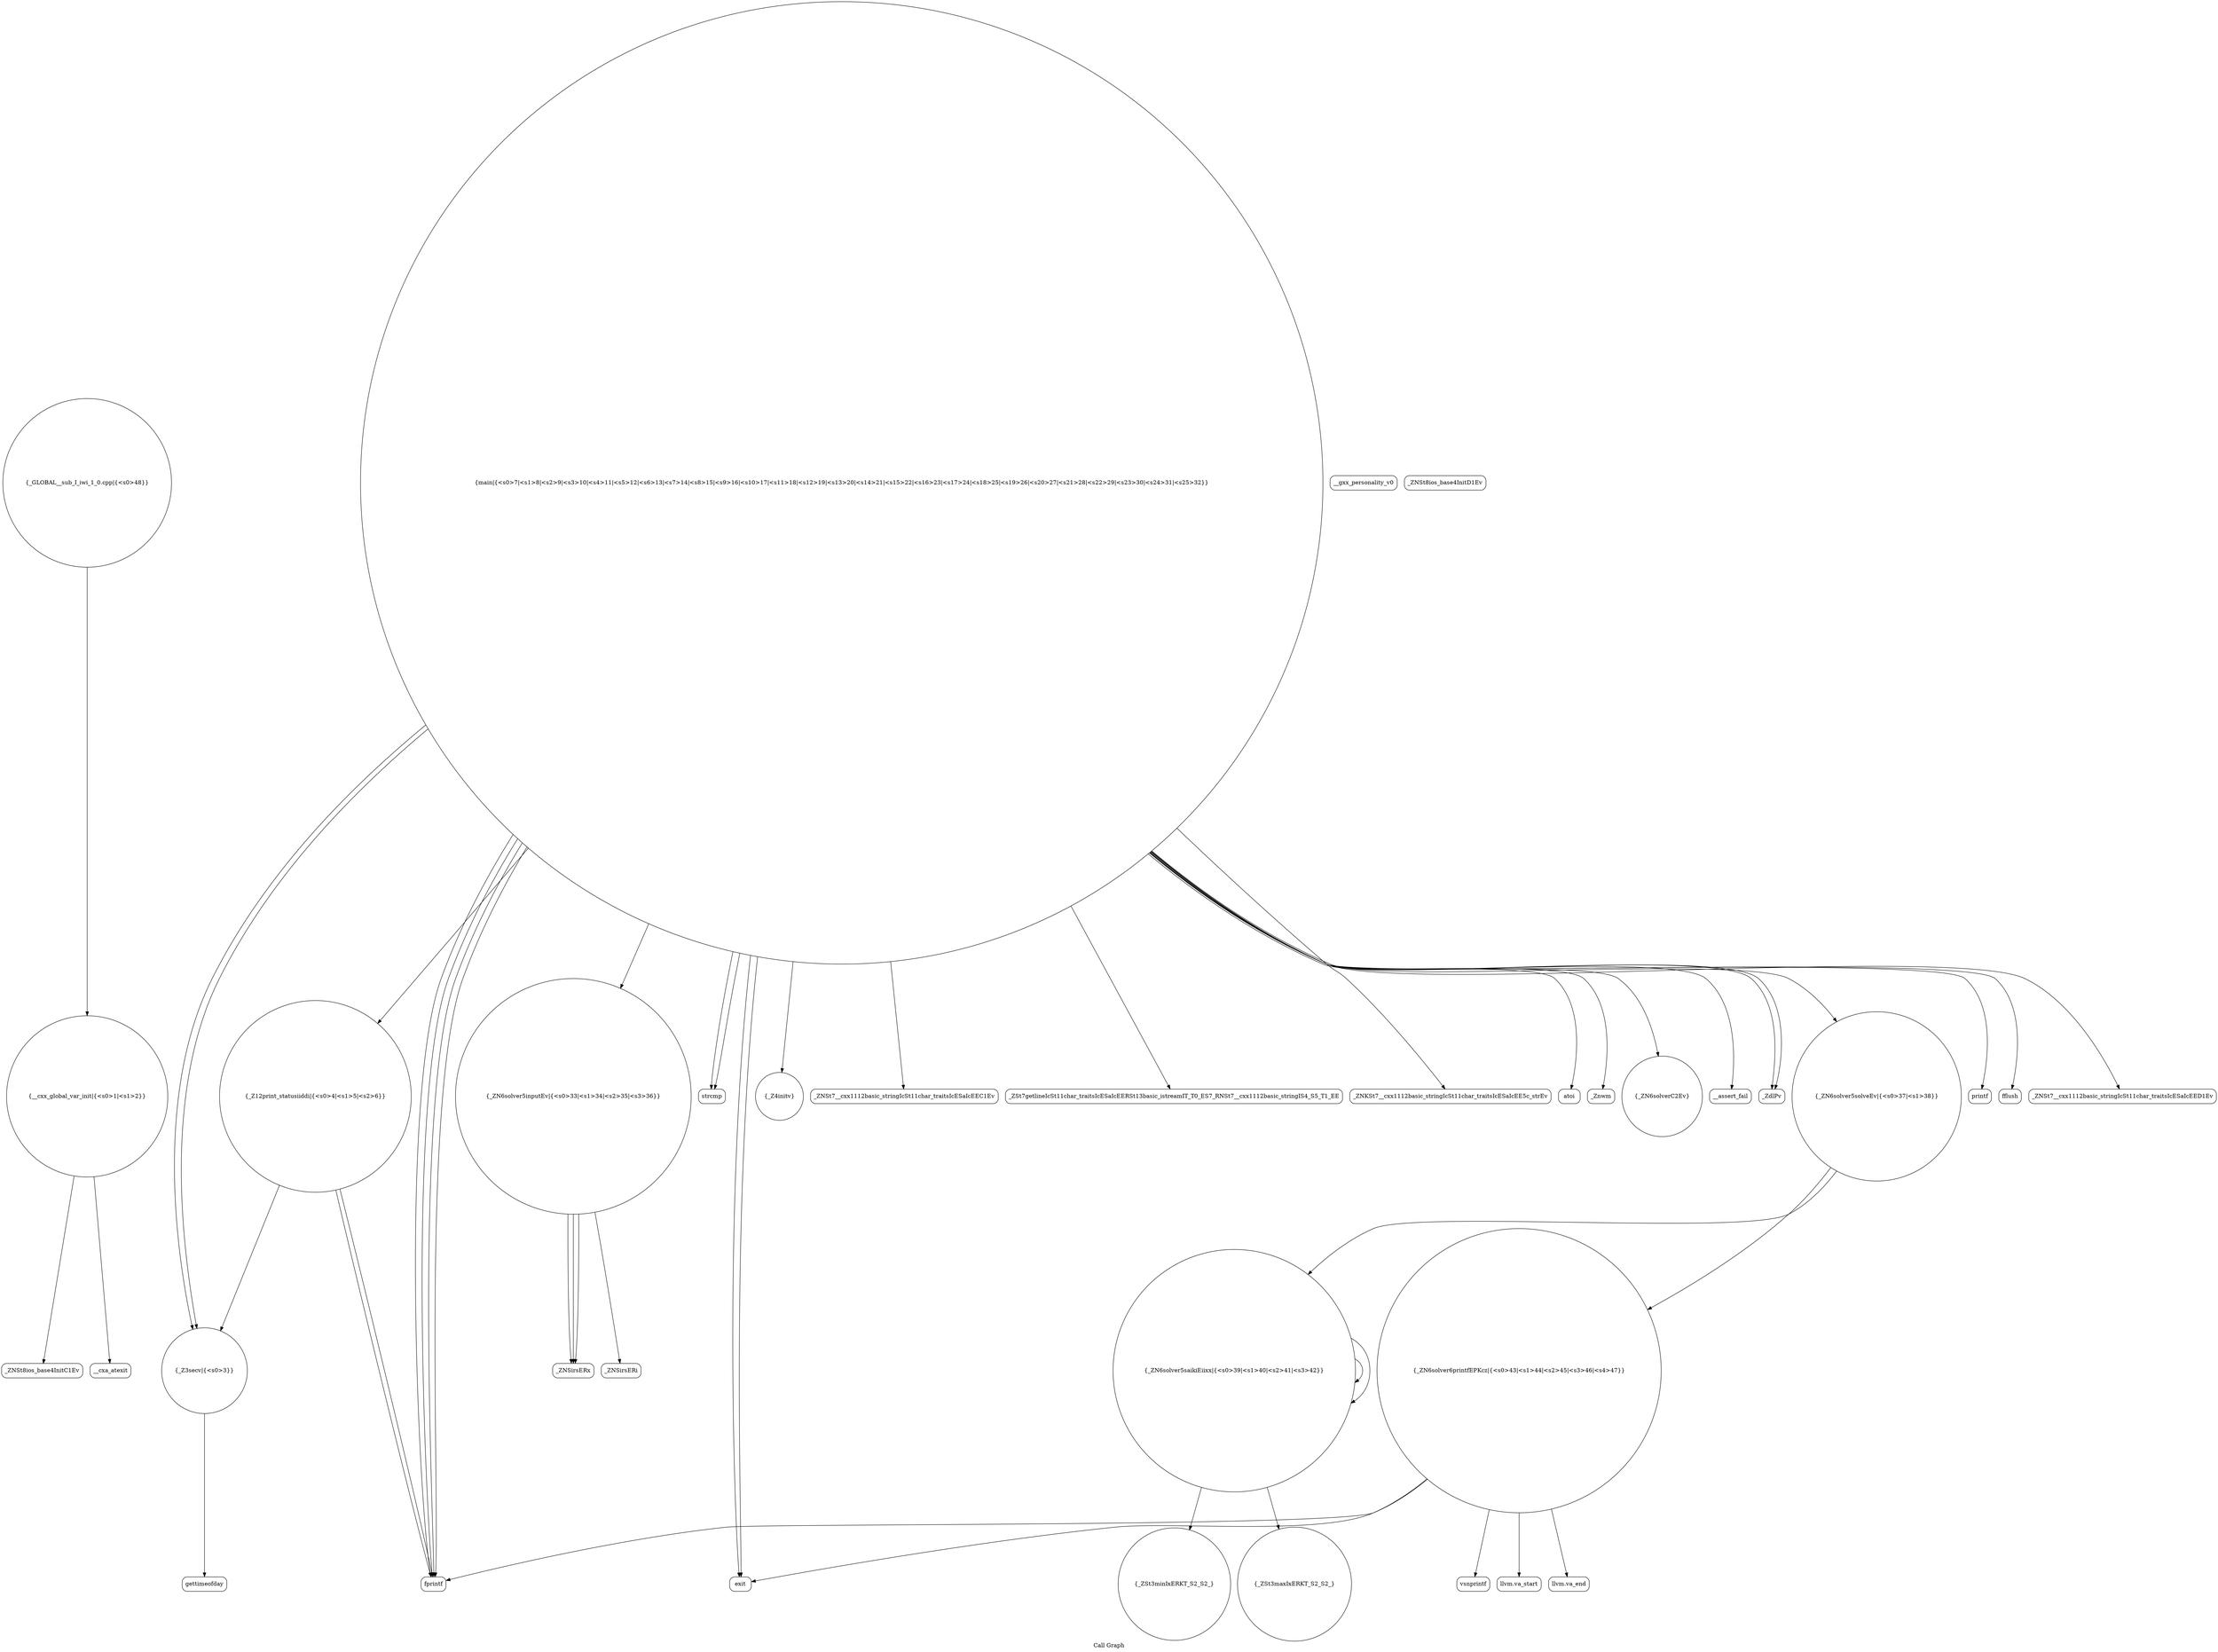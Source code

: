 digraph "Call Graph" {
	label="Call Graph";

	Node0x560d5fdf2f90 [shape=record,shape=circle,label="{__cxx_global_var_init|{<s0>1|<s1>2}}"];
	Node0x560d5fdf2f90:s0 -> Node0x560d5fdf3010[color=black];
	Node0x560d5fdf2f90:s1 -> Node0x560d5feb51a0[color=black];
	Node0x560d5feb5d20 [shape=record,shape=Mrecord,label="{_ZNSirsERx}"];
	Node0x560d5feb53a0 [shape=record,shape=circle,label="{_Z12print_statusiiddi|{<s0>4|<s1>5|<s2>6}}"];
	Node0x560d5feb53a0:s0 -> Node0x560d5feb5420[color=black];
	Node0x560d5feb53a0:s1 -> Node0x560d5feb52a0[color=black];
	Node0x560d5feb53a0:s2 -> Node0x560d5feb5420[color=black];
	Node0x560d5feb60a0 [shape=record,shape=Mrecord,label="{vsnprintf}"];
	Node0x560d5feb5720 [shape=record,shape=Mrecord,label="{__gxx_personality_v0}"];
	Node0x560d5feb5aa0 [shape=record,shape=circle,label="{_ZN6solver5inputEv|{<s0>33|<s1>34|<s2>35|<s3>36}}"];
	Node0x560d5feb5aa0:s0 -> Node0x560d5feb5d20[color=black];
	Node0x560d5feb5aa0:s1 -> Node0x560d5feb5d20[color=black];
	Node0x560d5feb5aa0:s2 -> Node0x560d5feb5da0[color=black];
	Node0x560d5feb5aa0:s3 -> Node0x560d5feb5d20[color=black];
	Node0x560d5feb5120 [shape=record,shape=Mrecord,label="{_ZNSt8ios_base4InitD1Ev}"];
	Node0x560d5feb5e20 [shape=record,shape=circle,label="{_ZN6solver5saikiEiixx|{<s0>39|<s1>40|<s2>41|<s3>42}}"];
	Node0x560d5feb5e20:s0 -> Node0x560d5feb5f20[color=black];
	Node0x560d5feb5e20:s1 -> Node0x560d5feb5fa0[color=black];
	Node0x560d5feb5e20:s2 -> Node0x560d5feb5e20[color=black];
	Node0x560d5feb5e20:s3 -> Node0x560d5feb5e20[color=black];
	Node0x560d5feb54a0 [shape=record,shape=circle,label="{main|{<s0>7|<s1>8|<s2>9|<s3>10|<s4>11|<s5>12|<s6>13|<s7>14|<s8>15|<s9>16|<s10>17|<s11>18|<s12>19|<s13>20|<s14>21|<s15>22|<s16>23|<s17>24|<s18>25|<s19>26|<s20>27|<s21>28|<s22>29|<s23>30|<s24>31|<s25>32}}"];
	Node0x560d5feb54a0:s0 -> Node0x560d5feb5520[color=black];
	Node0x560d5feb54a0:s1 -> Node0x560d5feb5520[color=black];
	Node0x560d5feb54a0:s2 -> Node0x560d5feb5420[color=black];
	Node0x560d5feb54a0:s3 -> Node0x560d5feb55a0[color=black];
	Node0x560d5feb54a0:s4 -> Node0x560d5feb52a0[color=black];
	Node0x560d5feb54a0:s5 -> Node0x560d5feb5220[color=black];
	Node0x560d5feb54a0:s6 -> Node0x560d5feb52a0[color=black];
	Node0x560d5feb54a0:s7 -> Node0x560d5feb5420[color=black];
	Node0x560d5feb54a0:s8 -> Node0x560d5feb5620[color=black];
	Node0x560d5feb54a0:s9 -> Node0x560d5feb56a0[color=black];
	Node0x560d5feb54a0:s10 -> Node0x560d5feb5820[color=black];
	Node0x560d5feb54a0:s11 -> Node0x560d5feb57a0[color=black];
	Node0x560d5feb54a0:s12 -> Node0x560d5feb5420[color=black];
	Node0x560d5feb54a0:s13 -> Node0x560d5feb53a0[color=black];
	Node0x560d5feb54a0:s14 -> Node0x560d5feb58a0[color=black];
	Node0x560d5feb54a0:s15 -> Node0x560d5feb5920[color=black];
	Node0x560d5feb54a0:s16 -> Node0x560d5feb5a20[color=black];
	Node0x560d5feb54a0:s17 -> Node0x560d5feb59a0[color=black];
	Node0x560d5feb54a0:s18 -> Node0x560d5feb5aa0[color=black];
	Node0x560d5feb54a0:s19 -> Node0x560d5feb5b20[color=black];
	Node0x560d5feb54a0:s20 -> Node0x560d5feb5ba0[color=black];
	Node0x560d5feb54a0:s21 -> Node0x560d5feb5c20[color=black];
	Node0x560d5feb54a0:s22 -> Node0x560d5feb59a0[color=black];
	Node0x560d5feb54a0:s23 -> Node0x560d5feb5420[color=black];
	Node0x560d5feb54a0:s24 -> Node0x560d5feb55a0[color=black];
	Node0x560d5feb54a0:s25 -> Node0x560d5feb5ca0[color=black];
	Node0x560d5feb61a0 [shape=record,shape=circle,label="{_GLOBAL__sub_I_iwi_1_0.cpp|{<s0>48}}"];
	Node0x560d5feb61a0:s0 -> Node0x560d5fdf2f90[color=black];
	Node0x560d5feb5820 [shape=record,shape=Mrecord,label="{_ZNKSt7__cxx1112basic_stringIcSt11char_traitsIcESaIcEE5c_strEv}"];
	Node0x560d5feb5ba0 [shape=record,shape=Mrecord,label="{printf}"];
	Node0x560d5feb5220 [shape=record,shape=circle,label="{_Z4initv}"];
	Node0x560d5feb5f20 [shape=record,shape=circle,label="{_ZSt3minIxERKT_S2_S2_}"];
	Node0x560d5feb55a0 [shape=record,shape=Mrecord,label="{exit}"];
	Node0x560d5feb5920 [shape=record,shape=circle,label="{_ZN6solverC2Ev}"];
	Node0x560d5feb5ca0 [shape=record,shape=Mrecord,label="{_ZNSt7__cxx1112basic_stringIcSt11char_traitsIcESaIcEED1Ev}"];
	Node0x560d5feb5320 [shape=record,shape=Mrecord,label="{gettimeofday}"];
	Node0x560d5feb6020 [shape=record,shape=Mrecord,label="{llvm.va_start}"];
	Node0x560d5feb56a0 [shape=record,shape=Mrecord,label="{_ZSt7getlineIcSt11char_traitsIcESaIcEERSt13basic_istreamIT_T0_ES7_RNSt7__cxx1112basic_stringIS4_S5_T1_EE}"];
	Node0x560d5feb5a20 [shape=record,shape=Mrecord,label="{__assert_fail}"];
	Node0x560d5fdf3010 [shape=record,shape=Mrecord,label="{_ZNSt8ios_base4InitC1Ev}"];
	Node0x560d5feb5da0 [shape=record,shape=Mrecord,label="{_ZNSirsERi}"];
	Node0x560d5feb5420 [shape=record,shape=Mrecord,label="{fprintf}"];
	Node0x560d5feb6120 [shape=record,shape=Mrecord,label="{llvm.va_end}"];
	Node0x560d5feb57a0 [shape=record,shape=Mrecord,label="{atoi}"];
	Node0x560d5feb5b20 [shape=record,shape=circle,label="{_ZN6solver5solveEv|{<s0>37|<s1>38}}"];
	Node0x560d5feb5b20:s0 -> Node0x560d5feb5e20[color=black];
	Node0x560d5feb5b20:s1 -> Node0x560d5feb5ea0[color=black];
	Node0x560d5feb51a0 [shape=record,shape=Mrecord,label="{__cxa_atexit}"];
	Node0x560d5feb5ea0 [shape=record,shape=circle,label="{_ZN6solver6printfEPKcz|{<s0>43|<s1>44|<s2>45|<s3>46|<s4>47}}"];
	Node0x560d5feb5ea0:s0 -> Node0x560d5feb6020[color=black];
	Node0x560d5feb5ea0:s1 -> Node0x560d5feb60a0[color=black];
	Node0x560d5feb5ea0:s2 -> Node0x560d5feb6120[color=black];
	Node0x560d5feb5ea0:s3 -> Node0x560d5feb5420[color=black];
	Node0x560d5feb5ea0:s4 -> Node0x560d5feb55a0[color=black];
	Node0x560d5feb5520 [shape=record,shape=Mrecord,label="{strcmp}"];
	Node0x560d5feb58a0 [shape=record,shape=Mrecord,label="{_Znwm}"];
	Node0x560d5feb5c20 [shape=record,shape=Mrecord,label="{fflush}"];
	Node0x560d5feb52a0 [shape=record,shape=circle,label="{_Z3secv|{<s0>3}}"];
	Node0x560d5feb52a0:s0 -> Node0x560d5feb5320[color=black];
	Node0x560d5feb5fa0 [shape=record,shape=circle,label="{_ZSt3maxIxERKT_S2_S2_}"];
	Node0x560d5feb5620 [shape=record,shape=Mrecord,label="{_ZNSt7__cxx1112basic_stringIcSt11char_traitsIcESaIcEEC1Ev}"];
	Node0x560d5feb59a0 [shape=record,shape=Mrecord,label="{_ZdlPv}"];
}
